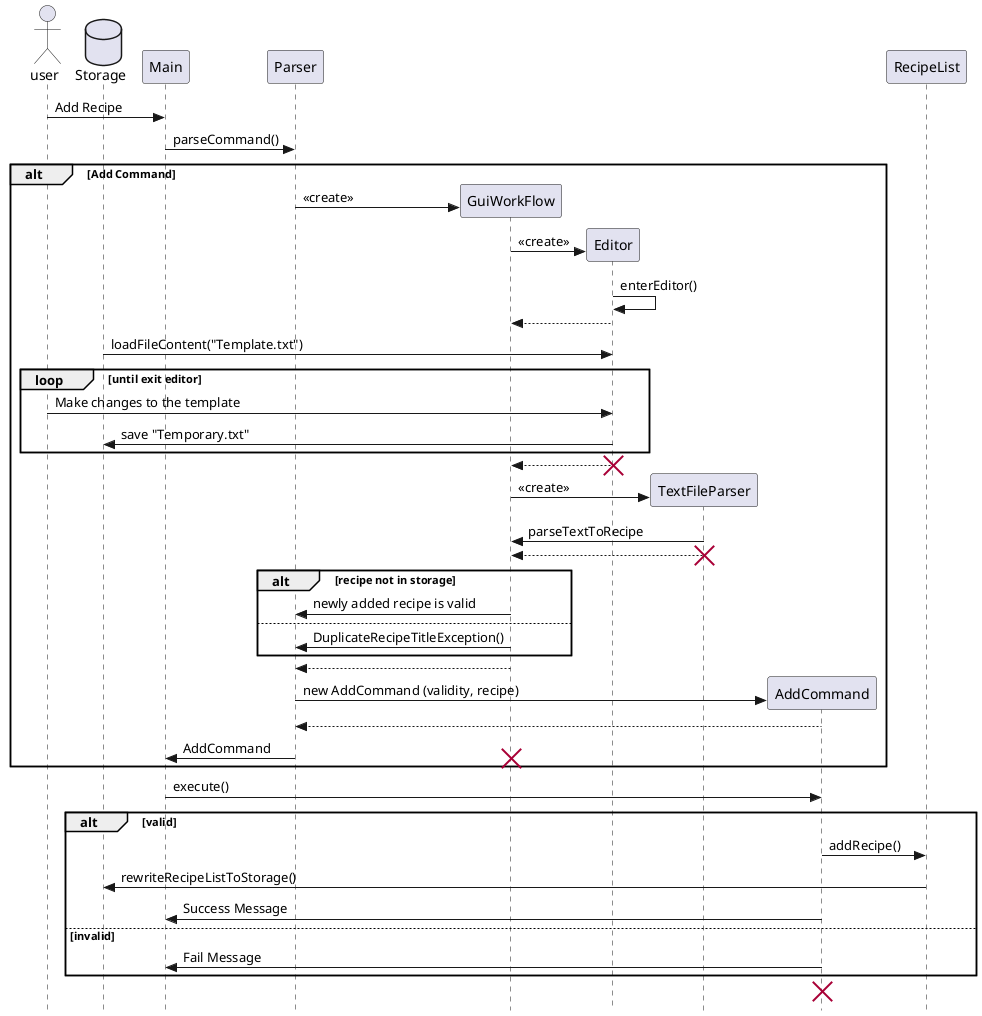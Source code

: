 @startuml
skinparam Style strictuml
actor user
database Storage
user -> Main : Add Recipe
Main -> Parser: parseCommand()
create Parser
create GuiWorkFlow

alt Add Command
Parser -> GuiWorkFlow: <<create>>

create Editor
GuiWorkFlow -> Editor: <<create>>

Editor -> Editor : enterEditor()
Editor --> GuiWorkFlow:
Storage -> Editor: loadFileContent("Template.txt")

loop until exit editor
user -> Editor: Make changes to the template
Editor -> Storage: save "Temporary.txt"
end

Editor --> GuiWorkFlow:
destroy Editor

create TextFileParser
GuiWorkFlow -> TextFileParser: <<create>>
TextFileParser -> GuiWorkFlow: parseTextToRecipe
TextFileParser --> GuiWorkFlow
destroy TextFileParser

alt recipe not in storage
    GuiWorkFlow -> Parser: newly added recipe is valid
else
    GuiWorkFlow -> Parser: DuplicateRecipeTitleException()
end

GuiWorkFlow --> Parser:

create AddCommand
Parser -> AddCommand: new AddCommand (validity, recipe)
AddCommand --> Parser:
Parser -> Main : AddCommand
destroy GuiWorkFlow
end
Main -> AddCommand: execute()
alt valid
    AddCommand -> RecipeList: addRecipe()
    RecipeList -> Storage: rewriteRecipeListToStorage()
    AddCommand -> Main: Success Message
else invalid
    AddCommand -> Main: Fail Message
end
destroy AddCommand

@enduml